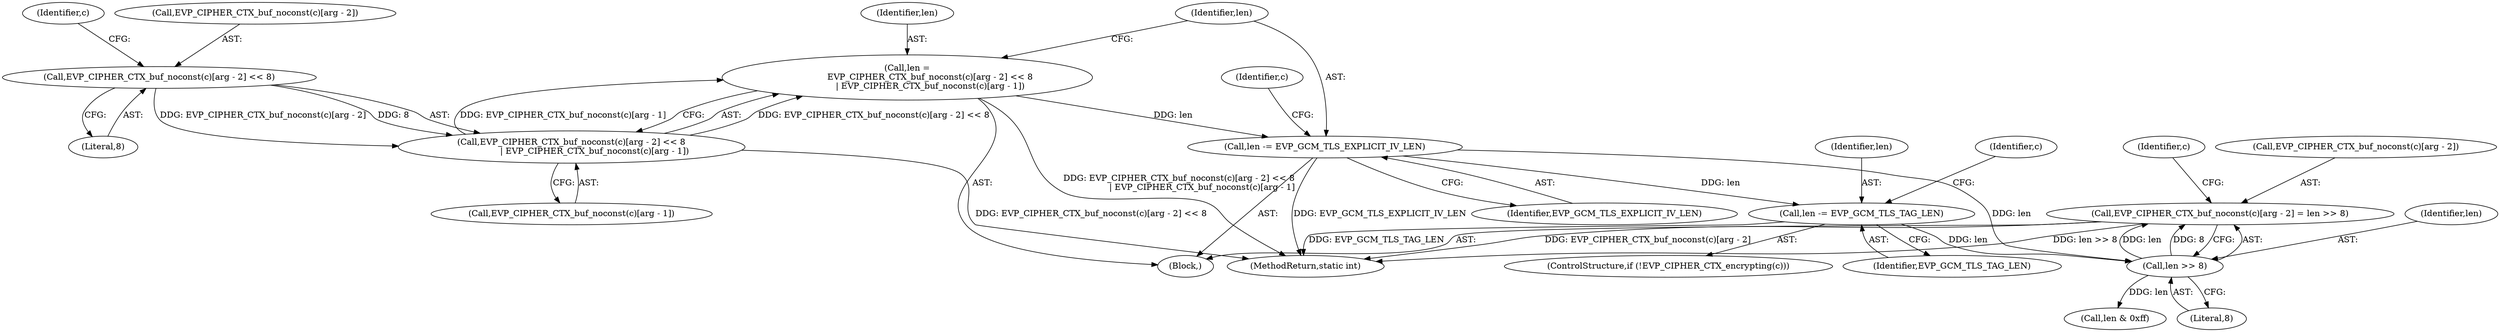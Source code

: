 digraph "0_openssl_00d965474b22b54e4275232bc71ee0c699c5cd21_0@array" {
"1000503" [label="(Call,EVP_CIPHER_CTX_buf_noconst(c)[arg - 2] = len >> 8)"];
"1000510" [label="(Call,len >> 8)"];
"1000493" [label="(Call,len -= EVP_GCM_TLS_EXPLICIT_IV_LEN)"];
"1000476" [label="(Call,len =\n                 EVP_CIPHER_CTX_buf_noconst(c)[arg - 2] << 8\n                 | EVP_CIPHER_CTX_buf_noconst(c)[arg - 1])"];
"1000478" [label="(Call,EVP_CIPHER_CTX_buf_noconst(c)[arg - 2] << 8\n                 | EVP_CIPHER_CTX_buf_noconst(c)[arg - 1])"];
"1000479" [label="(Call,EVP_CIPHER_CTX_buf_noconst(c)[arg - 2] << 8)"];
"1000500" [label="(Call,len -= EVP_GCM_TLS_TAG_LEN)"];
"1000486" [label="(Literal,8)"];
"1000520" [label="(Call,len & 0xff)"];
"1000501" [label="(Identifier,len)"];
"1000494" [label="(Identifier,len)"];
"1000478" [label="(Call,EVP_CIPHER_CTX_buf_noconst(c)[arg - 2] << 8\n                 | EVP_CIPHER_CTX_buf_noconst(c)[arg - 1])"];
"1000496" [label="(ControlStructure,if (!EVP_CIPHER_CTX_encrypting(c)))"];
"1000500" [label="(Call,len -= EVP_GCM_TLS_TAG_LEN)"];
"1000499" [label="(Identifier,c)"];
"1000506" [label="(Identifier,c)"];
"1000480" [label="(Call,EVP_CIPHER_CTX_buf_noconst(c)[arg - 2])"];
"1000516" [label="(Identifier,c)"];
"1000489" [label="(Identifier,c)"];
"1000511" [label="(Identifier,len)"];
"1000502" [label="(Identifier,EVP_GCM_TLS_TAG_LEN)"];
"1000504" [label="(Call,EVP_CIPHER_CTX_buf_noconst(c)[arg - 2])"];
"1000510" [label="(Call,len >> 8)"];
"1000477" [label="(Identifier,len)"];
"1000503" [label="(Call,EVP_CIPHER_CTX_buf_noconst(c)[arg - 2] = len >> 8)"];
"1000614" [label="(MethodReturn,static int)"];
"1000487" [label="(Call,EVP_CIPHER_CTX_buf_noconst(c)[arg - 1])"];
"1000512" [label="(Literal,8)"];
"1000479" [label="(Call,EVP_CIPHER_CTX_buf_noconst(c)[arg - 2] << 8)"];
"1000495" [label="(Identifier,EVP_GCM_TLS_EXPLICIT_IV_LEN)"];
"1000493" [label="(Call,len -= EVP_GCM_TLS_EXPLICIT_IV_LEN)"];
"1000474" [label="(Block,)"];
"1000476" [label="(Call,len =\n                 EVP_CIPHER_CTX_buf_noconst(c)[arg - 2] << 8\n                 | EVP_CIPHER_CTX_buf_noconst(c)[arg - 1])"];
"1000503" -> "1000474"  [label="AST: "];
"1000503" -> "1000510"  [label="CFG: "];
"1000504" -> "1000503"  [label="AST: "];
"1000510" -> "1000503"  [label="AST: "];
"1000516" -> "1000503"  [label="CFG: "];
"1000503" -> "1000614"  [label="DDG: EVP_CIPHER_CTX_buf_noconst(c)[arg - 2]"];
"1000503" -> "1000614"  [label="DDG: len >> 8"];
"1000510" -> "1000503"  [label="DDG: len"];
"1000510" -> "1000503"  [label="DDG: 8"];
"1000510" -> "1000512"  [label="CFG: "];
"1000511" -> "1000510"  [label="AST: "];
"1000512" -> "1000510"  [label="AST: "];
"1000493" -> "1000510"  [label="DDG: len"];
"1000500" -> "1000510"  [label="DDG: len"];
"1000510" -> "1000520"  [label="DDG: len"];
"1000493" -> "1000474"  [label="AST: "];
"1000493" -> "1000495"  [label="CFG: "];
"1000494" -> "1000493"  [label="AST: "];
"1000495" -> "1000493"  [label="AST: "];
"1000499" -> "1000493"  [label="CFG: "];
"1000493" -> "1000614"  [label="DDG: EVP_GCM_TLS_EXPLICIT_IV_LEN"];
"1000476" -> "1000493"  [label="DDG: len"];
"1000493" -> "1000500"  [label="DDG: len"];
"1000476" -> "1000474"  [label="AST: "];
"1000476" -> "1000478"  [label="CFG: "];
"1000477" -> "1000476"  [label="AST: "];
"1000478" -> "1000476"  [label="AST: "];
"1000494" -> "1000476"  [label="CFG: "];
"1000476" -> "1000614"  [label="DDG: EVP_CIPHER_CTX_buf_noconst(c)[arg - 2] << 8\n                 | EVP_CIPHER_CTX_buf_noconst(c)[arg - 1]"];
"1000478" -> "1000476"  [label="DDG: EVP_CIPHER_CTX_buf_noconst(c)[arg - 2] << 8"];
"1000478" -> "1000476"  [label="DDG: EVP_CIPHER_CTX_buf_noconst(c)[arg - 1]"];
"1000478" -> "1000487"  [label="CFG: "];
"1000479" -> "1000478"  [label="AST: "];
"1000487" -> "1000478"  [label="AST: "];
"1000478" -> "1000614"  [label="DDG: EVP_CIPHER_CTX_buf_noconst(c)[arg - 2] << 8"];
"1000479" -> "1000478"  [label="DDG: EVP_CIPHER_CTX_buf_noconst(c)[arg - 2]"];
"1000479" -> "1000478"  [label="DDG: 8"];
"1000479" -> "1000486"  [label="CFG: "];
"1000480" -> "1000479"  [label="AST: "];
"1000486" -> "1000479"  [label="AST: "];
"1000489" -> "1000479"  [label="CFG: "];
"1000500" -> "1000496"  [label="AST: "];
"1000500" -> "1000502"  [label="CFG: "];
"1000501" -> "1000500"  [label="AST: "];
"1000502" -> "1000500"  [label="AST: "];
"1000506" -> "1000500"  [label="CFG: "];
"1000500" -> "1000614"  [label="DDG: EVP_GCM_TLS_TAG_LEN"];
}
